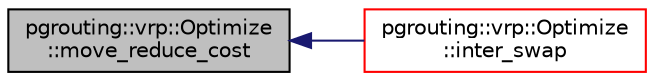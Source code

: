 digraph "pgrouting::vrp::Optimize::move_reduce_cost"
{
  edge [fontname="Helvetica",fontsize="10",labelfontname="Helvetica",labelfontsize="10"];
  node [fontname="Helvetica",fontsize="10",shape=record];
  rankdir="LR";
  Node369 [label="pgrouting::vrp::Optimize\l::move_reduce_cost",height=0.2,width=0.4,color="black", fillcolor="grey75", style="filled", fontcolor="black"];
  Node369 -> Node370 [dir="back",color="midnightblue",fontsize="10",style="solid",fontname="Helvetica"];
  Node370 [label="pgrouting::vrp::Optimize\l::inter_swap",height=0.2,width=0.4,color="red", fillcolor="white", style="filled",URL="$classpgrouting_1_1vrp_1_1Optimize.html#ad1d48cf5916df017926e6d0d7b1fd987"];
}
